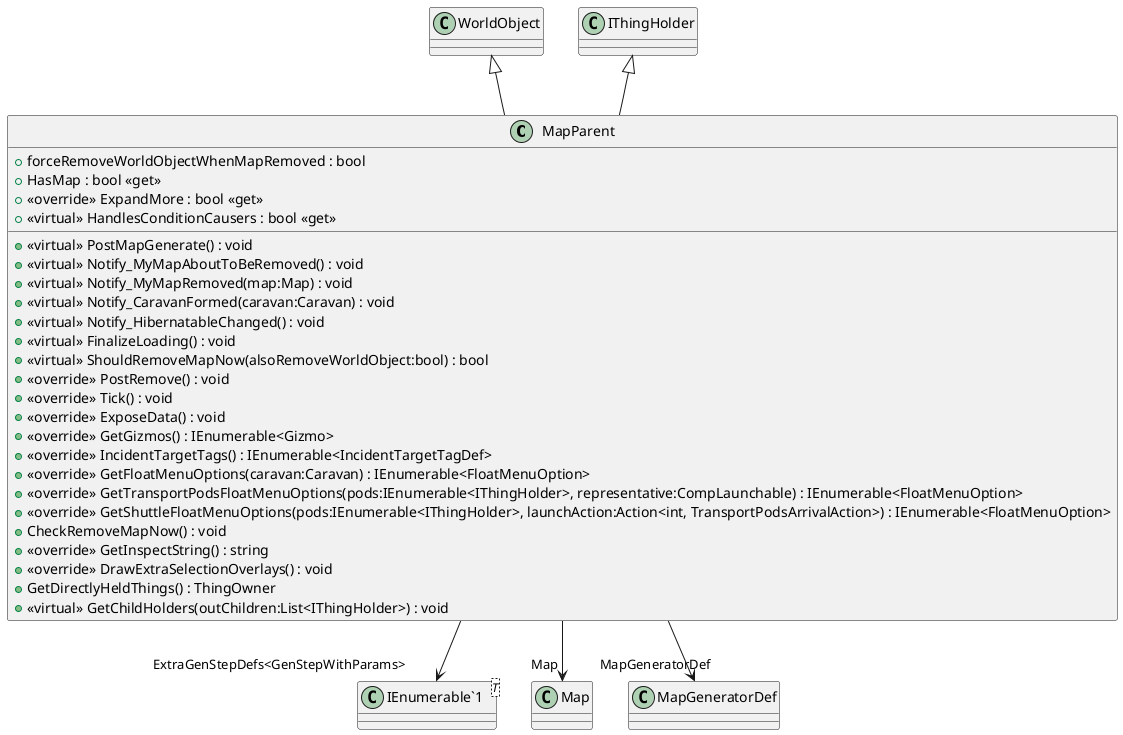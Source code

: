 @startuml
class MapParent {
    + forceRemoveWorldObjectWhenMapRemoved : bool
    + HasMap : bool <<get>>
    + <<override>> ExpandMore : bool <<get>>
    + <<virtual>> HandlesConditionCausers : bool <<get>>
    + <<virtual>> PostMapGenerate() : void
    + <<virtual>> Notify_MyMapAboutToBeRemoved() : void
    + <<virtual>> Notify_MyMapRemoved(map:Map) : void
    + <<virtual>> Notify_CaravanFormed(caravan:Caravan) : void
    + <<virtual>> Notify_HibernatableChanged() : void
    + <<virtual>> FinalizeLoading() : void
    + <<virtual>> ShouldRemoveMapNow(alsoRemoveWorldObject:bool) : bool
    + <<override>> PostRemove() : void
    + <<override>> Tick() : void
    + <<override>> ExposeData() : void
    + <<override>> GetGizmos() : IEnumerable<Gizmo>
    + <<override>> IncidentTargetTags() : IEnumerable<IncidentTargetTagDef>
    + <<override>> GetFloatMenuOptions(caravan:Caravan) : IEnumerable<FloatMenuOption>
    + <<override>> GetTransportPodsFloatMenuOptions(pods:IEnumerable<IThingHolder>, representative:CompLaunchable) : IEnumerable<FloatMenuOption>
    + <<override>> GetShuttleFloatMenuOptions(pods:IEnumerable<IThingHolder>, launchAction:Action<int, TransportPodsArrivalAction>) : IEnumerable<FloatMenuOption>
    + CheckRemoveMapNow() : void
    + <<override>> GetInspectString() : string
    + <<override>> DrawExtraSelectionOverlays() : void
    + GetDirectlyHeldThings() : ThingOwner
    + <<virtual>> GetChildHolders(outChildren:List<IThingHolder>) : void
}
class "IEnumerable`1"<T> {
}
WorldObject <|-- MapParent
IThingHolder <|-- MapParent
MapParent --> "Map" Map
MapParent --> "MapGeneratorDef" MapGeneratorDef
MapParent --> "ExtraGenStepDefs<GenStepWithParams>" "IEnumerable`1"
@enduml
